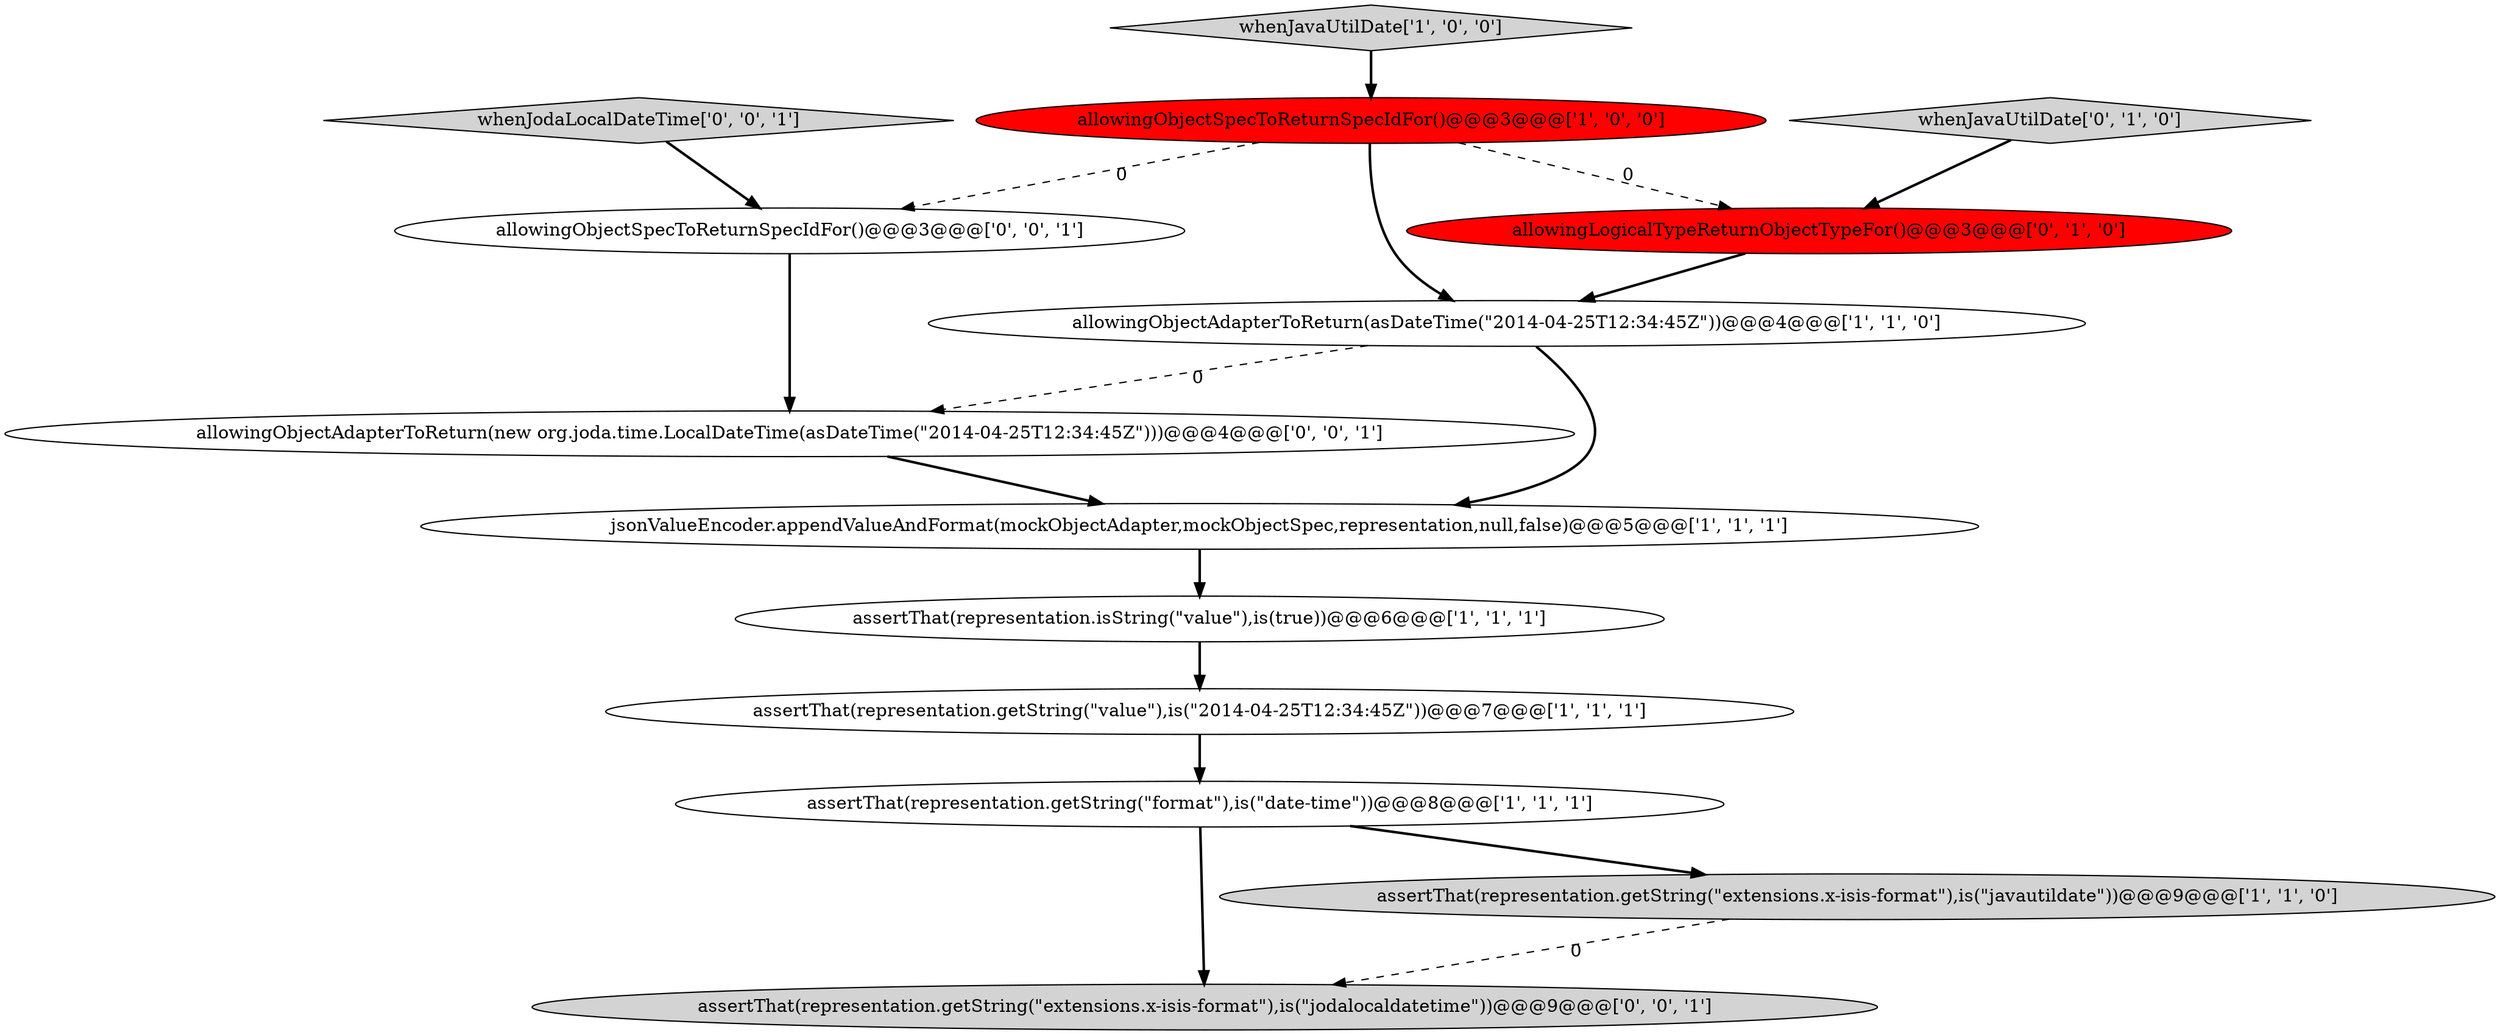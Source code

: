 digraph {
10 [style = filled, label = "assertThat(representation.getString(\"extensions.x-isis-format\"),is(\"jodalocaldatetime\"))@@@9@@@['0', '0', '1']", fillcolor = lightgray, shape = ellipse image = "AAA0AAABBB3BBB"];
12 [style = filled, label = "allowingObjectAdapterToReturn(new org.joda.time.LocalDateTime(asDateTime(\"2014-04-25T12:34:45Z\")))@@@4@@@['0', '0', '1']", fillcolor = white, shape = ellipse image = "AAA0AAABBB3BBB"];
2 [style = filled, label = "allowingObjectAdapterToReturn(asDateTime(\"2014-04-25T12:34:45Z\"))@@@4@@@['1', '1', '0']", fillcolor = white, shape = ellipse image = "AAA0AAABBB1BBB"];
1 [style = filled, label = "assertThat(representation.isString(\"value\"),is(true))@@@6@@@['1', '1', '1']", fillcolor = white, shape = ellipse image = "AAA0AAABBB1BBB"];
13 [style = filled, label = "whenJodaLocalDateTime['0', '0', '1']", fillcolor = lightgray, shape = diamond image = "AAA0AAABBB3BBB"];
11 [style = filled, label = "allowingObjectSpecToReturnSpecIdFor()@@@3@@@['0', '0', '1']", fillcolor = white, shape = ellipse image = "AAA0AAABBB3BBB"];
7 [style = filled, label = "jsonValueEncoder.appendValueAndFormat(mockObjectAdapter,mockObjectSpec,representation,null,false)@@@5@@@['1', '1', '1']", fillcolor = white, shape = ellipse image = "AAA0AAABBB1BBB"];
3 [style = filled, label = "whenJavaUtilDate['1', '0', '0']", fillcolor = lightgray, shape = diamond image = "AAA0AAABBB1BBB"];
5 [style = filled, label = "assertThat(representation.getString(\"format\"),is(\"date-time\"))@@@8@@@['1', '1', '1']", fillcolor = white, shape = ellipse image = "AAA0AAABBB1BBB"];
8 [style = filled, label = "allowingLogicalTypeReturnObjectTypeFor()@@@3@@@['0', '1', '0']", fillcolor = red, shape = ellipse image = "AAA1AAABBB2BBB"];
6 [style = filled, label = "assertThat(representation.getString(\"value\"),is(\"2014-04-25T12:34:45Z\"))@@@7@@@['1', '1', '1']", fillcolor = white, shape = ellipse image = "AAA0AAABBB1BBB"];
4 [style = filled, label = "allowingObjectSpecToReturnSpecIdFor()@@@3@@@['1', '0', '0']", fillcolor = red, shape = ellipse image = "AAA1AAABBB1BBB"];
9 [style = filled, label = "whenJavaUtilDate['0', '1', '0']", fillcolor = lightgray, shape = diamond image = "AAA0AAABBB2BBB"];
0 [style = filled, label = "assertThat(representation.getString(\"extensions.x-isis-format\"),is(\"javautildate\"))@@@9@@@['1', '1', '0']", fillcolor = lightgray, shape = ellipse image = "AAA0AAABBB1BBB"];
5->10 [style = bold, label=""];
2->12 [style = dashed, label="0"];
6->5 [style = bold, label=""];
11->12 [style = bold, label=""];
1->6 [style = bold, label=""];
7->1 [style = bold, label=""];
4->2 [style = bold, label=""];
2->7 [style = bold, label=""];
4->11 [style = dashed, label="0"];
5->0 [style = bold, label=""];
8->2 [style = bold, label=""];
9->8 [style = bold, label=""];
3->4 [style = bold, label=""];
13->11 [style = bold, label=""];
12->7 [style = bold, label=""];
0->10 [style = dashed, label="0"];
4->8 [style = dashed, label="0"];
}
